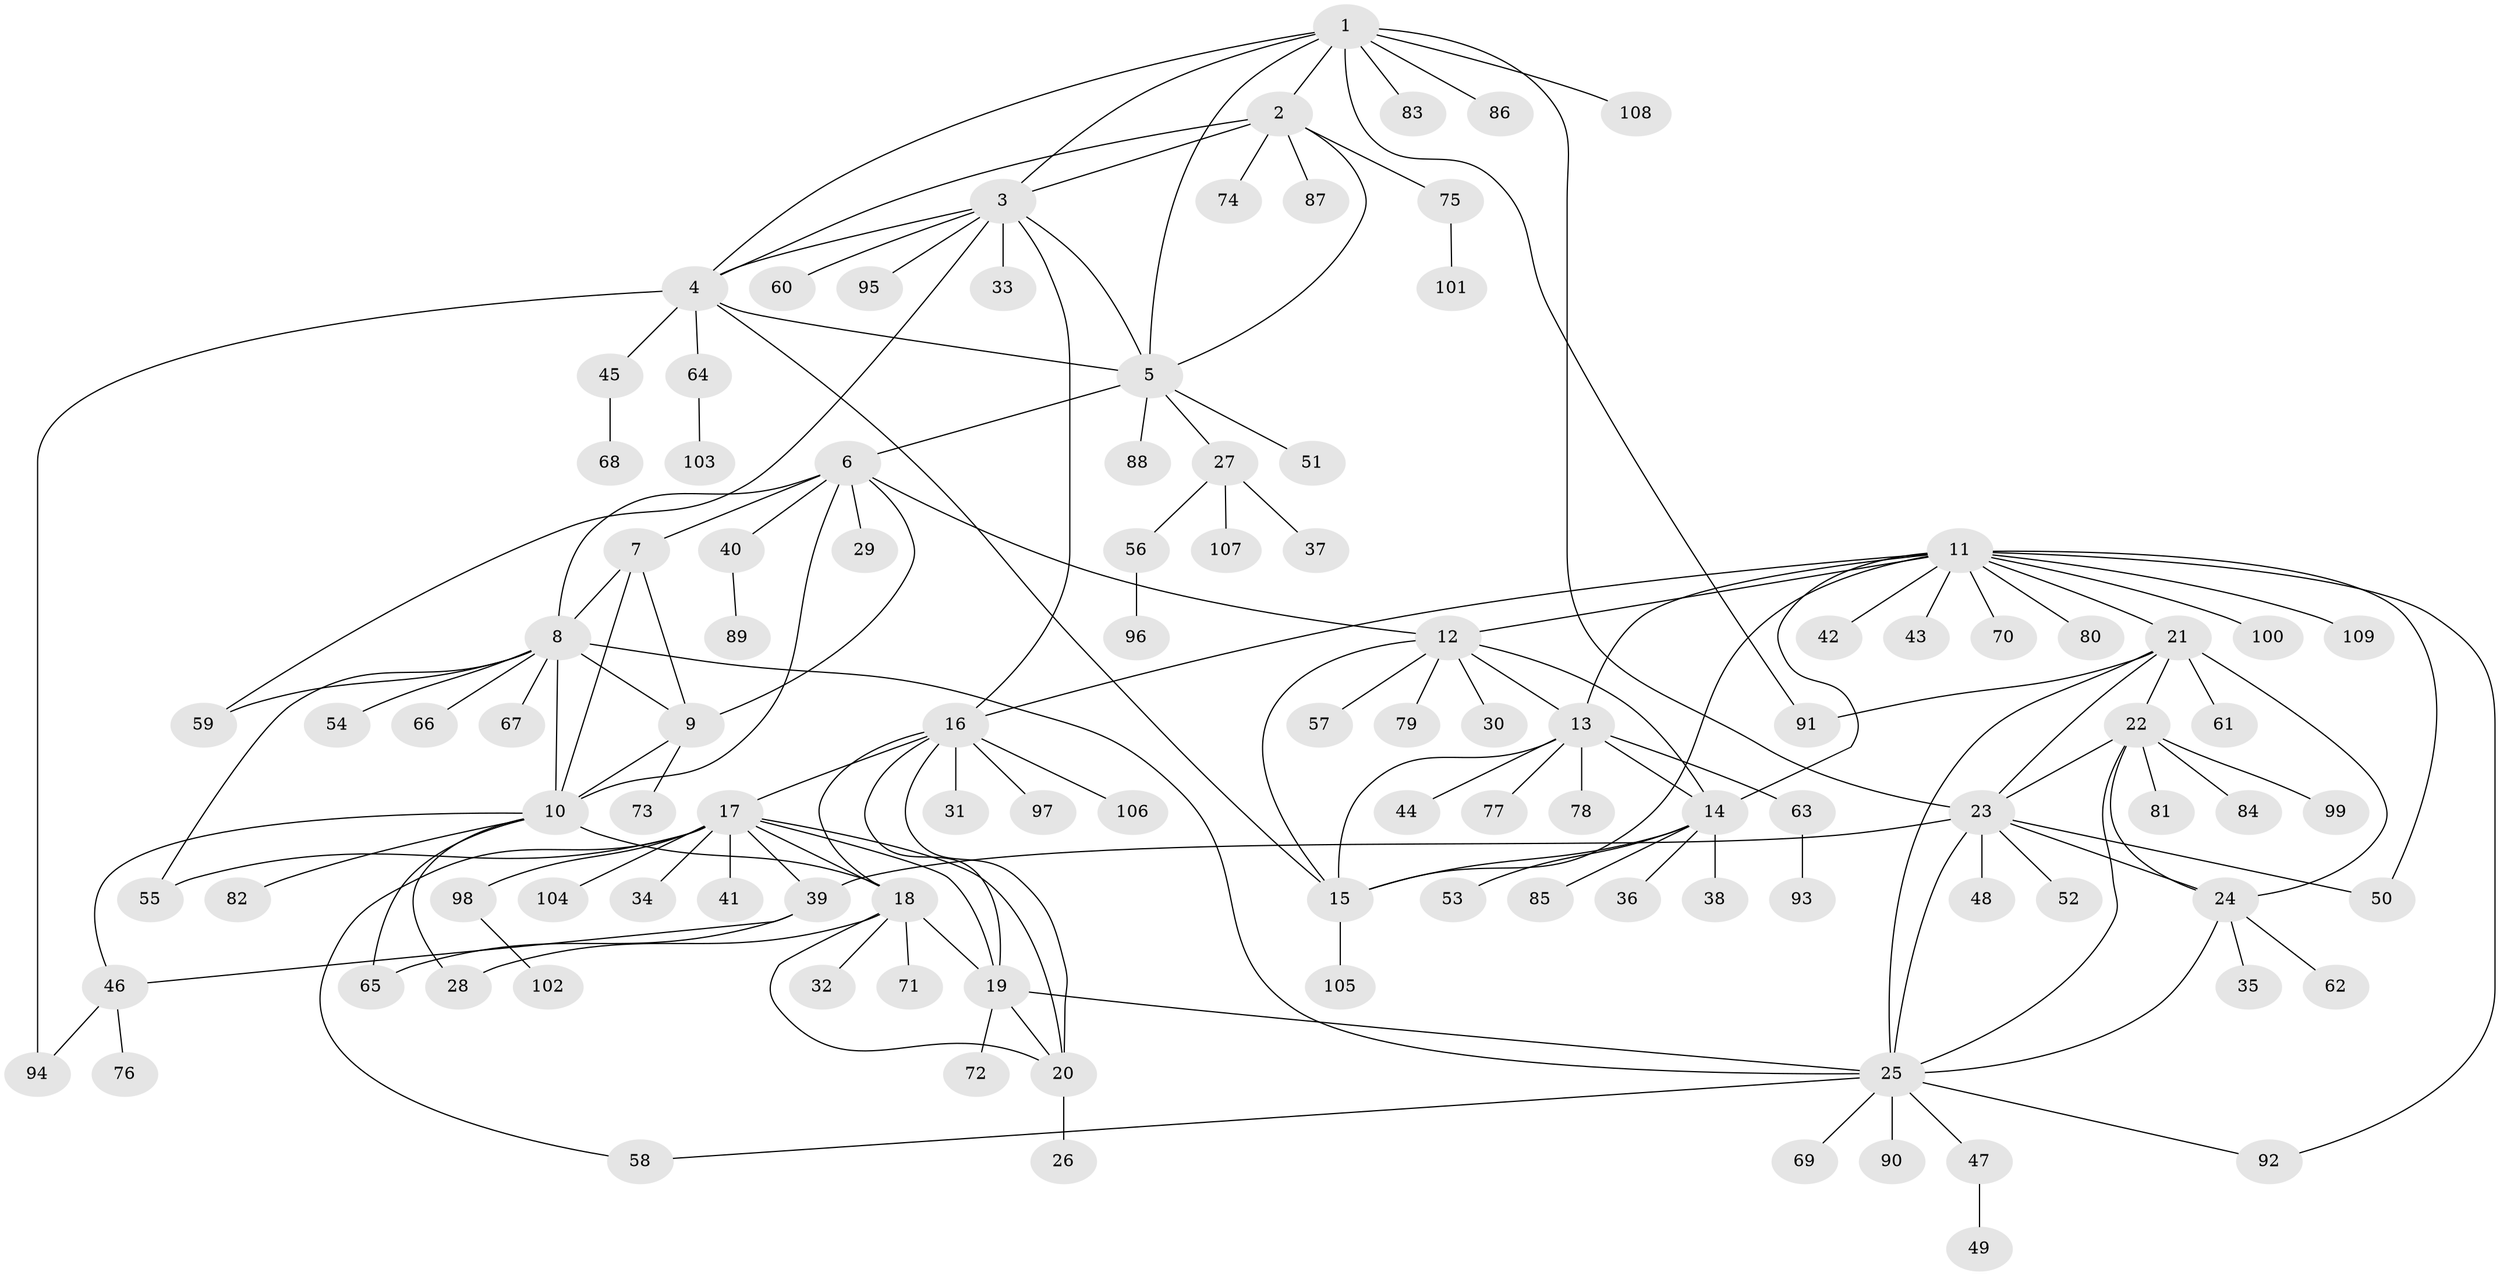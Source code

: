// coarse degree distribution, {6: 0.10909090909090909, 8: 0.07272727272727272, 7: 0.10909090909090909, 5: 0.10909090909090909, 4: 0.05454545454545454, 10: 0.01818181818181818, 3: 0.05454545454545454, 2: 0.09090909090909091, 1: 0.38181818181818183}
// Generated by graph-tools (version 1.1) at 2025/52/03/04/25 22:52:44]
// undirected, 109 vertices, 155 edges
graph export_dot {
  node [color=gray90,style=filled];
  1;
  2;
  3;
  4;
  5;
  6;
  7;
  8;
  9;
  10;
  11;
  12;
  13;
  14;
  15;
  16;
  17;
  18;
  19;
  20;
  21;
  22;
  23;
  24;
  25;
  26;
  27;
  28;
  29;
  30;
  31;
  32;
  33;
  34;
  35;
  36;
  37;
  38;
  39;
  40;
  41;
  42;
  43;
  44;
  45;
  46;
  47;
  48;
  49;
  50;
  51;
  52;
  53;
  54;
  55;
  56;
  57;
  58;
  59;
  60;
  61;
  62;
  63;
  64;
  65;
  66;
  67;
  68;
  69;
  70;
  71;
  72;
  73;
  74;
  75;
  76;
  77;
  78;
  79;
  80;
  81;
  82;
  83;
  84;
  85;
  86;
  87;
  88;
  89;
  90;
  91;
  92;
  93;
  94;
  95;
  96;
  97;
  98;
  99;
  100;
  101;
  102;
  103;
  104;
  105;
  106;
  107;
  108;
  109;
  1 -- 2;
  1 -- 3;
  1 -- 4;
  1 -- 5;
  1 -- 23;
  1 -- 83;
  1 -- 86;
  1 -- 91;
  1 -- 108;
  2 -- 3;
  2 -- 4;
  2 -- 5;
  2 -- 74;
  2 -- 75;
  2 -- 87;
  3 -- 4;
  3 -- 5;
  3 -- 16;
  3 -- 33;
  3 -- 59;
  3 -- 60;
  3 -- 95;
  4 -- 5;
  4 -- 15;
  4 -- 45;
  4 -- 64;
  4 -- 94;
  5 -- 6;
  5 -- 27;
  5 -- 51;
  5 -- 88;
  6 -- 7;
  6 -- 8;
  6 -- 9;
  6 -- 10;
  6 -- 12;
  6 -- 29;
  6 -- 40;
  7 -- 8;
  7 -- 9;
  7 -- 10;
  8 -- 9;
  8 -- 10;
  8 -- 25;
  8 -- 54;
  8 -- 55;
  8 -- 59;
  8 -- 66;
  8 -- 67;
  9 -- 10;
  9 -- 73;
  10 -- 18;
  10 -- 28;
  10 -- 46;
  10 -- 65;
  10 -- 82;
  11 -- 12;
  11 -- 13;
  11 -- 14;
  11 -- 15;
  11 -- 16;
  11 -- 21;
  11 -- 42;
  11 -- 43;
  11 -- 50;
  11 -- 70;
  11 -- 80;
  11 -- 92;
  11 -- 100;
  11 -- 109;
  12 -- 13;
  12 -- 14;
  12 -- 15;
  12 -- 30;
  12 -- 57;
  12 -- 79;
  13 -- 14;
  13 -- 15;
  13 -- 44;
  13 -- 63;
  13 -- 77;
  13 -- 78;
  14 -- 15;
  14 -- 36;
  14 -- 38;
  14 -- 53;
  14 -- 85;
  15 -- 105;
  16 -- 17;
  16 -- 18;
  16 -- 19;
  16 -- 20;
  16 -- 31;
  16 -- 97;
  16 -- 106;
  17 -- 18;
  17 -- 19;
  17 -- 20;
  17 -- 34;
  17 -- 39;
  17 -- 41;
  17 -- 55;
  17 -- 58;
  17 -- 98;
  17 -- 104;
  18 -- 19;
  18 -- 20;
  18 -- 28;
  18 -- 32;
  18 -- 71;
  19 -- 20;
  19 -- 25;
  19 -- 72;
  20 -- 26;
  21 -- 22;
  21 -- 23;
  21 -- 24;
  21 -- 25;
  21 -- 61;
  21 -- 91;
  22 -- 23;
  22 -- 24;
  22 -- 25;
  22 -- 81;
  22 -- 84;
  22 -- 99;
  23 -- 24;
  23 -- 25;
  23 -- 39;
  23 -- 48;
  23 -- 50;
  23 -- 52;
  24 -- 25;
  24 -- 35;
  24 -- 62;
  25 -- 47;
  25 -- 58;
  25 -- 69;
  25 -- 90;
  25 -- 92;
  27 -- 37;
  27 -- 56;
  27 -- 107;
  39 -- 46;
  39 -- 65;
  40 -- 89;
  45 -- 68;
  46 -- 76;
  46 -- 94;
  47 -- 49;
  56 -- 96;
  63 -- 93;
  64 -- 103;
  75 -- 101;
  98 -- 102;
}
